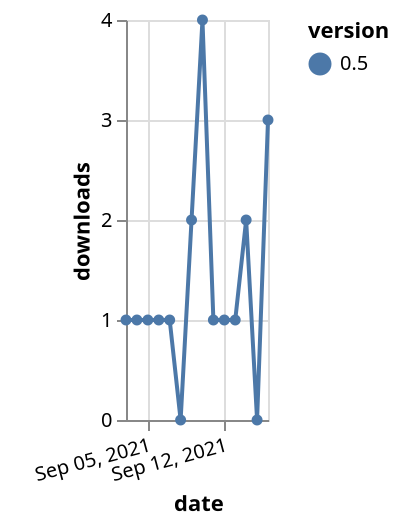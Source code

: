 {"$schema": "https://vega.github.io/schema/vega-lite/v5.json", "description": "A simple bar chart with embedded data.", "data": {"values": [{"date": "2021-09-03", "total": 415, "delta": 1, "version": "0.5"}, {"date": "2021-09-04", "total": 416, "delta": 1, "version": "0.5"}, {"date": "2021-09-05", "total": 417, "delta": 1, "version": "0.5"}, {"date": "2021-09-06", "total": 418, "delta": 1, "version": "0.5"}, {"date": "2021-09-07", "total": 419, "delta": 1, "version": "0.5"}, {"date": "2021-09-08", "total": 419, "delta": 0, "version": "0.5"}, {"date": "2021-09-09", "total": 421, "delta": 2, "version": "0.5"}, {"date": "2021-09-10", "total": 425, "delta": 4, "version": "0.5"}, {"date": "2021-09-11", "total": 426, "delta": 1, "version": "0.5"}, {"date": "2021-09-12", "total": 427, "delta": 1, "version": "0.5"}, {"date": "2021-09-13", "total": 428, "delta": 1, "version": "0.5"}, {"date": "2021-09-14", "total": 430, "delta": 2, "version": "0.5"}, {"date": "2021-09-15", "total": 430, "delta": 0, "version": "0.5"}, {"date": "2021-09-16", "total": 433, "delta": 3, "version": "0.5"}]}, "width": "container", "mark": {"type": "line", "point": {"filled": true}}, "encoding": {"x": {"field": "date", "type": "temporal", "timeUnit": "yearmonthdate", "title": "date", "axis": {"labelAngle": -15}}, "y": {"field": "delta", "type": "quantitative", "title": "downloads"}, "color": {"field": "version", "type": "nominal"}, "tooltip": {"field": "delta"}}}